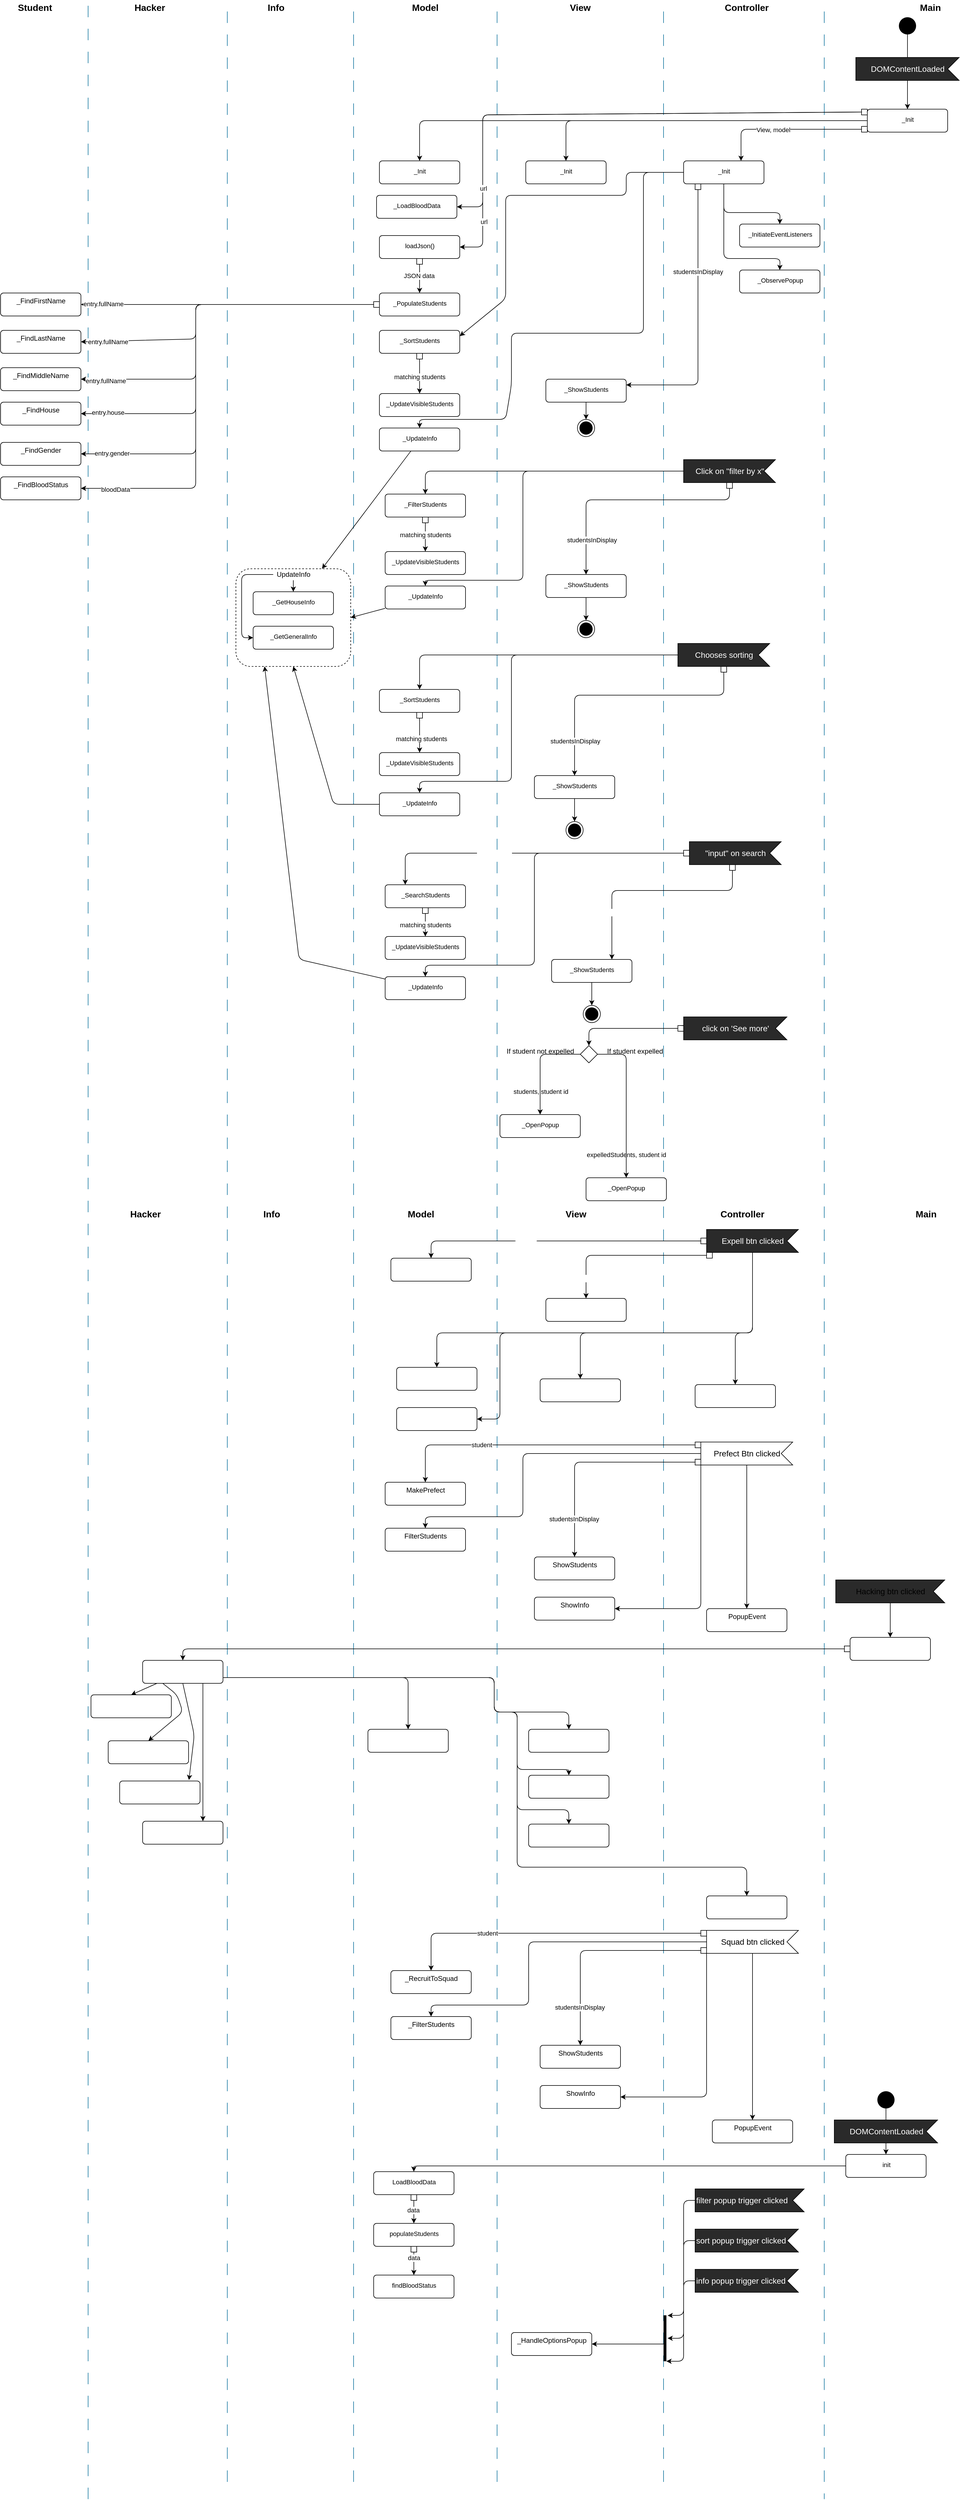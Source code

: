 <mxfile>
    <diagram id="mbLdh9Ltk4iBZrilmN6j" name="Page-1">
        <mxGraphModel dx="4643" dy="1863" grid="1" gridSize="10" guides="1" tooltips="1" connect="1" arrows="1" fold="1" page="1" pageScale="1" pageWidth="850" pageHeight="1100" math="0" shadow="0">
            <root>
                <mxCell id="0"/>
                <mxCell id="1" parent="0"/>
                <mxCell id="5" value="Model" style="text;align=center;fontSize=16;fontStyle=1;spacing=-1;" parent="1" vertex="1">
                    <mxGeometry x="-120" y="20" width="60" height="20" as="geometry"/>
                </mxCell>
                <mxCell id="6" value="View" style="text;align=center;fontSize=16;fontStyle=1;spacing=-1;" parent="1" vertex="1">
                    <mxGeometry x="150" y="20" width="60" height="20" as="geometry"/>
                </mxCell>
                <mxCell id="7" value="" style="line;strokeWidth=1;direction=south;html=1;dashed=1;dashPattern=20 20;fillColor=#b1ddf0;strokeColor=#10739e;" parent="1" vertex="1">
                    <mxGeometry x="320" y="40" width="10" height="4310" as="geometry"/>
                </mxCell>
                <mxCell id="8" value="Controller" style="text;align=center;fontSize=16;fontStyle=1;spacing=-1;" parent="1" vertex="1">
                    <mxGeometry x="440" y="20" width="60" height="20" as="geometry"/>
                </mxCell>
                <mxCell id="9" value="" style="line;strokeWidth=1;direction=south;html=1;dashed=1;dashPattern=20 20;fillColor=#b1ddf0;strokeColor=#10739e;" parent="1" vertex="1">
                    <mxGeometry x="600" y="40" width="10" height="4330" as="geometry"/>
                </mxCell>
                <mxCell id="10" value="Main" style="text;align=center;fontSize=16;fontStyle=1;spacing=-1;" parent="1" vertex="1">
                    <mxGeometry x="760" y="20" width="60" height="20" as="geometry"/>
                </mxCell>
                <mxCell id="103" value="Info" style="text;align=center;fontSize=16;fontStyle=1;spacing=-1;" parent="1" vertex="1">
                    <mxGeometry x="-380" y="20" width="60" height="20" as="geometry"/>
                </mxCell>
                <mxCell id="104" value="" style="line;strokeWidth=1;direction=south;html=1;dashed=1;dashPattern=20 20;fillColor=#b1ddf0;strokeColor=#10739e;" parent="1" vertex="1">
                    <mxGeometry x="-220" y="40" width="10" height="4320" as="geometry"/>
                </mxCell>
                <mxCell id="105" value="" style="line;strokeWidth=1;direction=south;html=1;dashed=1;dashPattern=20 20;fillColor=#b1ddf0;strokeColor=#10739e;" parent="1" vertex="1">
                    <mxGeometry x="-440" y="40" width="10" height="4320" as="geometry"/>
                </mxCell>
                <mxCell id="122" style="edgeStyle=none;html=1;fontColor=#FFFFFF;" parent="1" source="123" target="125" edge="1">
                    <mxGeometry relative="1" as="geometry"/>
                </mxCell>
                <mxCell id="123" value="&lt;font&gt;Hacking btn clicked&lt;/font&gt;" style="html=1;shape=mxgraph.infographic.ribbonSimple;notch1=20;notch2=0;align=center;verticalAlign=middle;fontSize=14;fontStyle=0;flipH=1;fillColor=#2A2A2A;fontColor=default;" parent="1" vertex="1">
                    <mxGeometry x="625" y="2770" width="190" height="40" as="geometry"/>
                </mxCell>
                <mxCell id="124" style="edgeStyle=none;html=1;entryX=0.5;entryY=0;entryDx=0;entryDy=0;fontColor=#FFFFFF;startArrow=none;" parent="1" source="127" target="141" edge="1">
                    <mxGeometry relative="1" as="geometry">
                        <Array as="points">
                            <mxPoint x="-512.5" y="2890"/>
                        </Array>
                    </mxGeometry>
                </mxCell>
                <mxCell id="125" value="hackTheSystem" style="html=1;align=center;verticalAlign=top;rounded=1;absoluteArcSize=1;arcSize=10;dashed=0;fontColor=#FFFFFF;" parent="1" vertex="1">
                    <mxGeometry x="650" y="2870" width="140" height="40" as="geometry"/>
                </mxCell>
                <mxCell id="126" value="addStudent" style="html=1;align=center;verticalAlign=top;rounded=1;absoluteArcSize=1;arcSize=10;dashed=0;fontColor=#FFFFFF;" parent="1" vertex="1">
                    <mxGeometry x="-190" y="3030" width="140" height="40" as="geometry"/>
                </mxCell>
                <mxCell id="127" value="" style="fillColor=#ffffff;strokeColor=#000000;fontColor=#FFFFFF;" parent="1" vertex="1">
                    <mxGeometry x="640" y="2885" width="10" height="10" as="geometry"/>
                </mxCell>
                <mxCell id="128" value="" style="line;strokeWidth=1;direction=south;html=1;dashed=1;dashPattern=20 20;fillColor=#b1ddf0;strokeColor=#10739e;" parent="1" vertex="1">
                    <mxGeometry x="-682.5" y="30" width="10" height="4340" as="geometry"/>
                </mxCell>
                <mxCell id="129" value="Hacker" style="text;align=center;fontSize=16;fontStyle=1;spacing=-1;" parent="1" vertex="1">
                    <mxGeometry x="-600" y="20" width="60" height="20" as="geometry"/>
                </mxCell>
                <mxCell id="130" value="InjectAddStudent" style="html=1;align=center;verticalAlign=top;rounded=1;absoluteArcSize=1;arcSize=10;dashed=0;fontColor=#FFFFFF;" parent="1" vertex="1">
                    <mxGeometry x="-672.5" y="2970" width="140" height="40" as="geometry"/>
                </mxCell>
                <mxCell id="131" value="ModifyExpell" style="html=1;align=center;verticalAlign=top;rounded=1;absoluteArcSize=1;arcSize=10;dashed=0;fontColor=#FFFFFF;" parent="1" vertex="1">
                    <mxGeometry x="-642.5" y="3050" width="140" height="40" as="geometry"/>
                </mxCell>
                <mxCell id="132" value="ModifySquadInsetion" style="html=1;align=center;verticalAlign=top;rounded=1;absoluteArcSize=1;arcSize=10;dashed=0;fontColor=#FFFFFF;" parent="1" vertex="1">
                    <mxGeometry x="-622.5" y="3120" width="140" height="40" as="geometry"/>
                </mxCell>
                <mxCell id="133" value="RandomizeBloodStatus" style="html=1;align=center;verticalAlign=top;rounded=1;absoluteArcSize=1;arcSize=10;dashed=0;fontColor=#FFFFFF;" parent="1" vertex="1">
                    <mxGeometry x="-582.5" y="3190" width="140" height="40" as="geometry"/>
                </mxCell>
                <mxCell id="134" style="edgeStyle=none;html=1;entryX=0.5;entryY=0;entryDx=0;entryDy=0;" parent="1" source="141" target="130" edge="1">
                    <mxGeometry relative="1" as="geometry">
                        <mxPoint x="-662.5" y="2980" as="targetPoint"/>
                        <Array as="points"/>
                    </mxGeometry>
                </mxCell>
                <mxCell id="135" style="edgeStyle=none;html=1;entryX=0.5;entryY=0;entryDx=0;entryDy=0;exitX=0.25;exitY=1;exitDx=0;exitDy=0;" parent="1" source="141" target="131" edge="1">
                    <mxGeometry relative="1" as="geometry">
                        <Array as="points">
                            <mxPoint x="-522.5" y="2970"/>
                            <mxPoint x="-512.5" y="3000"/>
                        </Array>
                        <mxPoint x="-662.5" y="3060" as="targetPoint"/>
                    </mxGeometry>
                </mxCell>
                <mxCell id="136" style="edgeStyle=none;html=1;entryX=0.862;entryY=-0.042;entryDx=0;entryDy=0;entryPerimeter=0;exitX=0.5;exitY=1;exitDx=0;exitDy=0;" parent="1" source="141" target="132" edge="1">
                    <mxGeometry relative="1" as="geometry">
                        <Array as="points">
                            <mxPoint x="-492.5" y="3040"/>
                        </Array>
                    </mxGeometry>
                </mxCell>
                <mxCell id="137" style="edgeStyle=none;html=1;entryX=0.5;entryY=0;entryDx=0;entryDy=0;exitX=1;exitY=0.75;exitDx=0;exitDy=0;" parent="1" source="141" target="126" edge="1">
                    <mxGeometry relative="1" as="geometry">
                        <Array as="points">
                            <mxPoint x="-120" y="2940"/>
                        </Array>
                    </mxGeometry>
                </mxCell>
                <mxCell id="138" style="edgeStyle=none;html=1;entryX=0.75;entryY=0;entryDx=0;entryDy=0;exitX=0.75;exitY=1;exitDx=0;exitDy=0;" parent="1" source="141" target="133" edge="1">
                    <mxGeometry relative="1" as="geometry">
                        <Array as="points">
                            <mxPoint x="-477.5" y="3170"/>
                        </Array>
                    </mxGeometry>
                </mxCell>
                <mxCell id="139" style="edgeStyle=none;html=1;entryX=0.5;entryY=0;entryDx=0;entryDy=0;exitX=1;exitY=0.75;exitDx=0;exitDy=0;" parent="1" source="141" target="142" edge="1">
                    <mxGeometry relative="1" as="geometry">
                        <Array as="points">
                            <mxPoint x="30" y="2940"/>
                            <mxPoint x="30" y="3000"/>
                            <mxPoint x="160" y="3000"/>
                        </Array>
                    </mxGeometry>
                </mxCell>
                <mxCell id="140" style="edgeStyle=none;html=1;exitX=1;exitY=0.75;exitDx=0;exitDy=0;entryX=0.5;entryY=0;entryDx=0;entryDy=0;" parent="1" source="141" target="143" edge="1">
                    <mxGeometry relative="1" as="geometry">
                        <mxPoint x="190" y="3100" as="targetPoint"/>
                        <Array as="points">
                            <mxPoint x="30" y="2940"/>
                            <mxPoint x="30" y="3000"/>
                            <mxPoint x="70" y="3000"/>
                            <mxPoint x="70" y="3100"/>
                            <mxPoint x="160" y="3100"/>
                        </Array>
                    </mxGeometry>
                </mxCell>
                <mxCell id="141" value="Init" style="html=1;align=center;verticalAlign=top;rounded=1;absoluteArcSize=1;arcSize=10;dashed=0;fontColor=#FFFFFF;" parent="1" vertex="1">
                    <mxGeometry x="-582.5" y="2910" width="140" height="40" as="geometry"/>
                </mxCell>
                <mxCell id="142" value="Filter students" style="html=1;align=center;verticalAlign=top;rounded=1;absoluteArcSize=1;arcSize=10;dashed=0;fontColor=#FFFFFF;" parent="1" vertex="1">
                    <mxGeometry x="90" y="3030" width="140" height="40" as="geometry"/>
                </mxCell>
                <mxCell id="143" value="ShowStudents" style="html=1;align=center;verticalAlign=top;rounded=1;absoluteArcSize=1;arcSize=10;dashed=0;fontColor=#FFFFFF;" parent="1" vertex="1">
                    <mxGeometry x="90" y="3110" width="140" height="40" as="geometry"/>
                </mxCell>
                <mxCell id="144" value="ShowInfo" style="html=1;align=center;verticalAlign=top;rounded=1;absoluteArcSize=1;arcSize=10;dashed=0;fontColor=#FFFFFF;" parent="1" vertex="1">
                    <mxGeometry x="90" y="3195" width="140" height="40" as="geometry"/>
                </mxCell>
                <mxCell id="145" style="edgeStyle=none;html=1;exitX=1;exitY=0.75;exitDx=0;exitDy=0;entryX=0.5;entryY=0;entryDx=0;entryDy=0;" parent="1" source="141" target="144" edge="1">
                    <mxGeometry relative="1" as="geometry">
                        <mxPoint x="-20" y="2950" as="sourcePoint"/>
                        <mxPoint x="210" y="3120" as="targetPoint"/>
                        <Array as="points">
                            <mxPoint x="30" y="2940"/>
                            <mxPoint x="30" y="3000"/>
                            <mxPoint x="70" y="3000"/>
                            <mxPoint x="70" y="3170"/>
                            <mxPoint x="160" y="3170"/>
                        </Array>
                    </mxGeometry>
                </mxCell>
                <mxCell id="147" value="PopupEvent" style="html=1;align=center;verticalAlign=top;rounded=1;absoluteArcSize=1;arcSize=10;dashed=0;fontColor=#FFFFFF;" parent="1" vertex="1">
                    <mxGeometry x="400" y="3320" width="140" height="40" as="geometry"/>
                </mxCell>
                <mxCell id="148" style="edgeStyle=none;html=1;exitX=1;exitY=0.75;exitDx=0;exitDy=0;entryX=0.5;entryY=0;entryDx=0;entryDy=0;" parent="1" source="141" target="147" edge="1">
                    <mxGeometry relative="1" as="geometry">
                        <mxPoint x="-20" y="2950" as="sourcePoint"/>
                        <mxPoint x="210" y="3205" as="targetPoint"/>
                        <Array as="points">
                            <mxPoint x="30" y="2940"/>
                            <mxPoint x="30" y="3000"/>
                            <mxPoint x="70" y="3000"/>
                            <mxPoint x="70" y="3270"/>
                            <mxPoint x="470" y="3270"/>
                        </Array>
                    </mxGeometry>
                </mxCell>
                <mxCell id="150" style="edgeStyle=none;html=1;entryX=0.5;entryY=0;entryDx=0;entryDy=0;fontSize=16;startArrow=none;" parent="1" source="187" target="161" edge="1">
                    <mxGeometry relative="1" as="geometry"/>
                </mxCell>
                <mxCell id="151" value="" style="ellipse;fillColor=#000000;strokeColor=none;" parent="1" vertex="1">
                    <mxGeometry x="735" y="50" width="30" height="30" as="geometry"/>
                </mxCell>
                <mxCell id="152" value="" style="line;strokeWidth=1;direction=south;html=1;dashed=1;dashPattern=20 20;fillColor=#b1ddf0;strokeColor=#10739e;" parent="1" vertex="1">
                    <mxGeometry x="30" y="40" width="10" height="4310" as="geometry"/>
                </mxCell>
                <mxCell id="159" style="edgeStyle=none;html=1;entryX=0.5;entryY=0;entryDx=0;entryDy=0;fontSize=16;" parent="1" source="161" target="162" edge="1">
                    <mxGeometry relative="1" as="geometry">
                        <Array as="points">
                            <mxPoint x="-100" y="230"/>
                        </Array>
                    </mxGeometry>
                </mxCell>
                <mxCell id="160" style="edgeStyle=none;html=1;entryX=0.5;entryY=0;entryDx=0;entryDy=0;exitX=0.5;exitY=1;exitDx=0;exitDy=0;" parent="1" source="168" target="265" edge="1">
                    <mxGeometry relative="1" as="geometry">
                        <Array as="points">
                            <mxPoint x="430" y="470"/>
                            <mxPoint x="528" y="470"/>
                        </Array>
                    </mxGeometry>
                </mxCell>
                <mxCell id="481" style="edgeStyle=none;html=1;entryX=1;entryY=0.5;entryDx=0;entryDy=0;fontColor=default;exitX=0;exitY=0.5;exitDx=0;exitDy=0;" parent="1" source="484" target="480" edge="1">
                    <mxGeometry relative="1" as="geometry">
                        <mxPoint x="680" y="220" as="sourcePoint"/>
                        <Array as="points">
                            <mxPoint x="10" y="220"/>
                            <mxPoint x="10" y="380"/>
                        </Array>
                    </mxGeometry>
                </mxCell>
                <mxCell id="161" value="&lt;font style=&quot;font-size: 11px&quot;&gt;_Init&lt;/font&gt;" style="html=1;align=center;verticalAlign=top;rounded=1;absoluteArcSize=1;arcSize=10;dashed=0;fontSize=16;" parent="1" vertex="1">
                    <mxGeometry x="680" y="210" width="140" height="40" as="geometry"/>
                </mxCell>
                <mxCell id="162" value="&lt;font style=&quot;font-size: 11px&quot;&gt;_Init&lt;/font&gt;" style="html=1;align=center;verticalAlign=top;rounded=1;absoluteArcSize=1;arcSize=10;dashed=0;fontSize=16;" parent="1" vertex="1">
                    <mxGeometry x="-170" y="300" width="140" height="40" as="geometry"/>
                </mxCell>
                <mxCell id="163" value="&lt;font style=&quot;font-size: 11px&quot;&gt;loadJson()&lt;/font&gt;" style="html=1;align=center;verticalAlign=top;rounded=1;absoluteArcSize=1;arcSize=10;dashed=0;fontSize=16;" parent="1" vertex="1">
                    <mxGeometry x="-170" y="430" width="140" height="40" as="geometry"/>
                </mxCell>
                <mxCell id="164" style="edgeStyle=none;html=1;entryX=1;entryY=0.5;entryDx=0;entryDy=0;fontSize=16;exitX=0;exitY=0.5;exitDx=0;exitDy=0;startArrow=none;" parent="1" source="484" target="163" edge="1">
                    <mxGeometry relative="1" as="geometry">
                        <mxPoint x="680" y="230.0" as="sourcePoint"/>
                        <mxPoint x="-100" y="300" as="targetPoint"/>
                        <Array as="points">
                            <mxPoint x="10" y="220"/>
                            <mxPoint x="10" y="450"/>
                        </Array>
                    </mxGeometry>
                </mxCell>
                <mxCell id="482" value="url" style="edgeLabel;html=1;align=center;verticalAlign=middle;resizable=0;points=[];fontColor=default;" parent="164" vertex="1" connectable="0">
                    <mxGeometry x="0.693" y="1" relative="1" as="geometry">
                        <mxPoint as="offset"/>
                    </mxGeometry>
                </mxCell>
                <mxCell id="483" value="url" style="edgeLabel;html=1;align=center;verticalAlign=middle;resizable=0;points=[];fontColor=default;" parent="164" vertex="1" connectable="0">
                    <mxGeometry x="0.818" y="2" relative="1" as="geometry">
                        <mxPoint as="offset"/>
                    </mxGeometry>
                </mxCell>
                <mxCell id="165" value="&lt;font style=&quot;font-size: 11px&quot;&gt;_Init&lt;/font&gt;" style="html=1;align=center;verticalAlign=top;rounded=1;absoluteArcSize=1;arcSize=10;dashed=0;fontSize=16;" parent="1" vertex="1">
                    <mxGeometry x="85" y="300" width="140" height="40" as="geometry"/>
                </mxCell>
                <mxCell id="166" style="edgeStyle=none;html=1;entryX=1;entryY=0.25;entryDx=0;entryDy=0;fontSize=11;fontColor=#050505;exitX=0;exitY=0.5;exitDx=0;exitDy=0;" parent="1" source="168" target="189" edge="1">
                    <mxGeometry relative="1" as="geometry">
                        <Array as="points">
                            <mxPoint x="260" y="320"/>
                            <mxPoint x="260" y="360"/>
                            <mxPoint x="50" y="360"/>
                            <mxPoint x="50" y="540"/>
                        </Array>
                    </mxGeometry>
                </mxCell>
                <mxCell id="167" style="edgeStyle=none;html=1;entryX=0.5;entryY=0;entryDx=0;entryDy=0;" parent="1" source="168" target="258" edge="1">
                    <mxGeometry relative="1" as="geometry">
                        <Array as="points">
                            <mxPoint x="290" y="320"/>
                            <mxPoint x="290" y="600"/>
                            <mxPoint x="60" y="600"/>
                            <mxPoint x="60" y="690"/>
                            <mxPoint x="50" y="750"/>
                            <mxPoint x="-100" y="750"/>
                        </Array>
                    </mxGeometry>
                </mxCell>
                <mxCell id="479" style="edgeStyle=none;html=1;entryX=0.5;entryY=0;entryDx=0;entryDy=0;fontColor=default;exitX=0.5;exitY=1;exitDx=0;exitDy=0;" parent="1" source="168" target="478" edge="1">
                    <mxGeometry relative="1" as="geometry">
                        <Array as="points">
                            <mxPoint x="430" y="390"/>
                            <mxPoint x="528" y="390"/>
                        </Array>
                    </mxGeometry>
                </mxCell>
                <mxCell id="168" value="&lt;font style=&quot;font-size: 11px&quot;&gt;_Init&lt;/font&gt;" style="html=1;align=center;verticalAlign=top;rounded=1;absoluteArcSize=1;arcSize=10;dashed=0;fontSize=16;" parent="1" vertex="1">
                    <mxGeometry x="360" y="300" width="140" height="40" as="geometry"/>
                </mxCell>
                <mxCell id="169" style="edgeStyle=none;html=1;entryX=0.5;entryY=0;entryDx=0;entryDy=0;fontSize=16;" parent="1" source="161" target="165" edge="1">
                    <mxGeometry relative="1" as="geometry">
                        <mxPoint x="680" y="230.0" as="sourcePoint"/>
                        <mxPoint x="-100" y="300" as="targetPoint"/>
                        <Array as="points">
                            <mxPoint x="155" y="230"/>
                        </Array>
                    </mxGeometry>
                </mxCell>
                <mxCell id="518" style="edgeStyle=none;html=1;fontColor=default;entryX=1;entryY=0.5;entryDx=0;entryDy=0;" parent="1" source="170" target="519" edge="1">
                    <mxGeometry relative="1" as="geometry">
                        <mxPoint x="-1010" y="550" as="targetPoint"/>
                    </mxGeometry>
                </mxCell>
                <mxCell id="530" value="entry.fullName" style="edgeLabel;html=1;align=center;verticalAlign=middle;resizable=0;points=[];fontColor=default;" parent="518" vertex="1" connectable="0">
                    <mxGeometry x="0.852" y="-1" relative="1" as="geometry">
                        <mxPoint as="offset"/>
                    </mxGeometry>
                </mxCell>
                <mxCell id="170" value="&lt;span style=&quot;font-size: 11px&quot;&gt;_PopulateStudents&lt;/span&gt;" style="html=1;align=center;verticalAlign=top;rounded=1;absoluteArcSize=1;arcSize=10;dashed=0;fontSize=16;" parent="1" vertex="1">
                    <mxGeometry x="-170" y="530" width="140" height="40" as="geometry"/>
                </mxCell>
                <mxCell id="171" value="" style="edgeStyle=none;html=1;fontSize=11;entryX=0.5;entryY=0;entryDx=0;entryDy=0;" parent="1" source="173" target="170" edge="1">
                    <mxGeometry relative="1" as="geometry">
                        <mxPoint x="-155" y="530" as="targetPoint"/>
                    </mxGeometry>
                </mxCell>
                <mxCell id="172" value="JSON data" style="edgeLabel;html=1;align=center;verticalAlign=middle;resizable=0;points=[];fontSize=11;" parent="171" vertex="1" connectable="0">
                    <mxGeometry x="-0.222" y="-1" relative="1" as="geometry">
                        <mxPoint as="offset"/>
                    </mxGeometry>
                </mxCell>
                <mxCell id="173" value="" style="fillColor=#ffffff;strokeColor=#000000;fontSize=11;" parent="1" vertex="1">
                    <mxGeometry x="-105" y="470" width="10" height="10" as="geometry"/>
                </mxCell>
                <mxCell id="174" style="edgeStyle=none;html=1;fontSize=16;exitX=0;exitY=0.5;exitDx=0;exitDy=0;" parent="1" source="176" edge="1">
                    <mxGeometry relative="1" as="geometry">
                        <mxPoint x="680" y="240" as="sourcePoint"/>
                        <mxPoint x="460" y="300" as="targetPoint"/>
                        <Array as="points">
                            <mxPoint x="460" y="245"/>
                        </Array>
                    </mxGeometry>
                </mxCell>
                <mxCell id="175" value="View, model" style="edgeLabel;html=1;align=center;verticalAlign=middle;resizable=0;points=[];fontSize=11;" parent="174" vertex="1" connectable="0">
                    <mxGeometry x="0.162" y="1" relative="1" as="geometry">
                        <mxPoint as="offset"/>
                    </mxGeometry>
                </mxCell>
                <mxCell id="176" value="" style="fillColor=#ffffff;strokeColor=#000000;fontSize=11;" parent="1" vertex="1">
                    <mxGeometry x="670" y="240" width="10" height="10" as="geometry"/>
                </mxCell>
                <mxCell id="177" style="edgeStyle=none;html=1;entryX=0.5;entryY=0;entryDx=0;entryDy=0;" parent="1" source="178" target="236" edge="1">
                    <mxGeometry relative="1" as="geometry"/>
                </mxCell>
                <mxCell id="178" value="&lt;font style=&quot;font-size: 11px&quot;&gt;_ShowStudents&lt;/font&gt;" style="html=1;align=center;verticalAlign=top;rounded=1;absoluteArcSize=1;arcSize=10;dashed=0;fontSize=16;" parent="1" vertex="1">
                    <mxGeometry x="120" y="680" width="140" height="40" as="geometry"/>
                </mxCell>
                <mxCell id="179" style="edgeStyle=none;html=1;entryX=1;entryY=0.25;entryDx=0;entryDy=0;fontSize=11;exitX=0.5;exitY=1;exitDx=0;exitDy=0;" parent="1" source="181" target="178" edge="1">
                    <mxGeometry relative="1" as="geometry">
                        <mxPoint x="495" y="375" as="sourcePoint"/>
                        <mxPoint x="360" y="435" as="targetPoint"/>
                        <Array as="points">
                            <mxPoint x="385" y="690"/>
                        </Array>
                    </mxGeometry>
                </mxCell>
                <mxCell id="180" value="studentsInDisplay" style="edgeLabel;html=1;align=left;verticalAlign=middle;resizable=0;points=[];fontSize=11;rotation=0;" parent="179" vertex="1" connectable="0">
                    <mxGeometry x="-0.516" relative="1" as="geometry">
                        <mxPoint x="-45" y="30" as="offset"/>
                    </mxGeometry>
                </mxCell>
                <mxCell id="181" value="" style="fillColor=#ffffff;strokeColor=#000000;fontSize=11;" parent="1" vertex="1">
                    <mxGeometry x="380" y="340" width="10" height="10" as="geometry"/>
                </mxCell>
                <mxCell id="182" style="edgeStyle=none;html=1;entryX=0.5;entryY=0;entryDx=0;entryDy=0;fontSize=11;fontColor=#FFFFFF;exitX=1;exitY=0.5;exitDx=0;exitDy=0;exitPerimeter=0;" parent="1" source="186" target="217" edge="1">
                    <mxGeometry relative="1" as="geometry">
                        <mxPoint x="430" y="825" as="targetPoint"/>
                        <Array as="points">
                            <mxPoint x="-90" y="840"/>
                        </Array>
                    </mxGeometry>
                </mxCell>
                <mxCell id="183" style="edgeStyle=none;html=1;entryX=0.5;entryY=0;entryDx=0;entryDy=0;exitX=0.5;exitY=1;exitDx=0;exitDy=0;" parent="1" source="221" target="219" edge="1">
                    <mxGeometry relative="1" as="geometry">
                        <Array as="points">
                            <mxPoint x="440" y="890"/>
                            <mxPoint x="190" y="890"/>
                        </Array>
                    </mxGeometry>
                </mxCell>
                <mxCell id="184" value="studentsInDisplay" style="edgeLabel;html=1;align=center;verticalAlign=middle;resizable=0;points=[];" parent="183" vertex="1" connectable="0">
                    <mxGeometry x="-0.189" relative="1" as="geometry">
                        <mxPoint x="-98" y="70" as="offset"/>
                    </mxGeometry>
                </mxCell>
                <mxCell id="185" style="edgeStyle=none;html=1;entryX=0.5;entryY=0;entryDx=0;entryDy=0;" parent="1" source="186" target="256" edge="1">
                    <mxGeometry relative="1" as="geometry">
                        <Array as="points">
                            <mxPoint x="80" y="840"/>
                            <mxPoint x="80" y="1030"/>
                            <mxPoint x="-90" y="1030"/>
                        </Array>
                    </mxGeometry>
                </mxCell>
                <mxCell id="186" value="Click on &quot;filter by x&quot;" style="html=1;shape=mxgraph.infographic.ribbonSimple;notch1=20;notch2=0;align=center;verticalAlign=middle;fontSize=14;fontStyle=0;flipH=1;fillColor=#2A2A2A;fontColor=#FFFFFF;" parent="1" vertex="1">
                    <mxGeometry x="360" y="820" width="160" height="40" as="geometry"/>
                </mxCell>
                <mxCell id="187" value="DOMContentLoaded" style="html=1;shape=mxgraph.infographic.ribbonSimple;notch1=20;notch2=0;align=center;verticalAlign=middle;fontSize=14;fontStyle=0;flipH=1;fillColor=#2A2A2A;fontColor=#FFFFFF;" parent="1" vertex="1">
                    <mxGeometry x="660" y="120" width="180" height="40" as="geometry"/>
                </mxCell>
                <mxCell id="188" value="" style="edgeStyle=none;html=1;entryX=0;entryY=0;entryDx=90;entryDy=0;fontSize=16;endArrow=none;entryPerimeter=0;" parent="1" source="151" target="187" edge="1">
                    <mxGeometry relative="1" as="geometry">
                        <mxPoint x="715" y="80" as="sourcePoint"/>
                        <mxPoint x="715" y="210" as="targetPoint"/>
                    </mxGeometry>
                </mxCell>
                <mxCell id="189" value="&lt;font style=&quot;font-size: 11px&quot;&gt;_SortStudents&lt;/font&gt;" style="html=1;align=center;verticalAlign=top;rounded=1;absoluteArcSize=1;arcSize=10;dashed=0;fontSize=16;" parent="1" vertex="1">
                    <mxGeometry x="-170" y="595" width="140" height="40" as="geometry"/>
                </mxCell>
                <mxCell id="190" style="edgeStyle=none;html=1;entryX=0.5;entryY=0;entryDx=0;entryDy=0;" parent="1" source="194" target="195" edge="1">
                    <mxGeometry relative="1" as="geometry">
                        <Array as="points">
                            <mxPoint x="-100" y="1160"/>
                        </Array>
                    </mxGeometry>
                </mxCell>
                <mxCell id="191" style="edgeStyle=none;html=1;entryX=0.5;entryY=0;entryDx=0;entryDy=0;exitX=0.5;exitY=1;exitDx=0;exitDy=0;" parent="1" source="216" target="197" edge="1">
                    <mxGeometry relative="1" as="geometry">
                        <Array as="points">
                            <mxPoint x="430" y="1230"/>
                            <mxPoint x="170" y="1230"/>
                        </Array>
                    </mxGeometry>
                </mxCell>
                <mxCell id="192" value="studentsInDisplay" style="edgeLabel;html=1;align=center;verticalAlign=middle;resizable=0;points=[];" parent="191" vertex="1" connectable="0">
                    <mxGeometry x="0.02" y="1" relative="1" as="geometry">
                        <mxPoint x="-75" y="79" as="offset"/>
                    </mxGeometry>
                </mxCell>
                <mxCell id="193" style="edgeStyle=none;html=1;entryX=0.5;entryY=0;entryDx=0;entryDy=0;" parent="1" source="194" target="249" edge="1">
                    <mxGeometry relative="1" as="geometry">
                        <Array as="points">
                            <mxPoint x="60" y="1160"/>
                            <mxPoint x="60" y="1380"/>
                            <mxPoint x="-100" y="1380"/>
                        </Array>
                    </mxGeometry>
                </mxCell>
                <mxCell id="194" value="Chooses sorting" style="html=1;shape=mxgraph.infographic.ribbonSimple;notch1=20;notch2=0;align=center;verticalAlign=middle;fontSize=14;fontStyle=0;flipH=1;fillColor=#2A2A2A;fontColor=#FFFFFF;" parent="1" vertex="1">
                    <mxGeometry x="350" y="1140" width="160" height="40" as="geometry"/>
                </mxCell>
                <mxCell id="195" value="&lt;font style=&quot;font-size: 11px&quot;&gt;_SortStudents&lt;/font&gt;" style="html=1;align=center;verticalAlign=top;rounded=1;absoluteArcSize=1;arcSize=10;dashed=0;fontSize=16;" parent="1" vertex="1">
                    <mxGeometry x="-170" y="1220" width="140" height="40" as="geometry"/>
                </mxCell>
                <mxCell id="196" style="edgeStyle=none;html=1;entryX=0.5;entryY=0;entryDx=0;entryDy=0;" parent="1" source="197" target="212" edge="1">
                    <mxGeometry relative="1" as="geometry"/>
                </mxCell>
                <mxCell id="197" value="&lt;span style=&quot;font-size: 11px&quot;&gt;_ShowStudents&lt;/span&gt;" style="html=1;align=center;verticalAlign=top;rounded=1;absoluteArcSize=1;arcSize=10;dashed=0;fontSize=16;" parent="1" vertex="1">
                    <mxGeometry x="100" y="1370" width="140" height="40" as="geometry"/>
                </mxCell>
                <mxCell id="198" style="edgeStyle=none;html=1;entryX=0.5;entryY=0;entryDx=0;entryDy=0;" parent="1" source="199" target="251" edge="1">
                    <mxGeometry relative="1" as="geometry">
                        <Array as="points">
                            <mxPoint x="100" y="1505"/>
                            <mxPoint x="100" y="1700"/>
                            <mxPoint x="-90" y="1700"/>
                        </Array>
                    </mxGeometry>
                </mxCell>
                <mxCell id="199" value="&quot;input&quot; on search" style="html=1;shape=mxgraph.infographic.ribbonSimple;notch1=20;notch2=0;align=center;verticalAlign=middle;fontSize=14;fontStyle=0;flipH=1;fillColor=#2A2A2A;fontColor=#FFFFFF;" parent="1" vertex="1">
                    <mxGeometry x="370" y="1485" width="160" height="40" as="geometry"/>
                </mxCell>
                <mxCell id="200" style="edgeStyle=none;html=1;entryX=0.5;entryY=0;entryDx=0;entryDy=0;startArrow=none;" parent="1" source="222" target="211" edge="1">
                    <mxGeometry relative="1" as="geometry"/>
                </mxCell>
                <mxCell id="201" value="matching students" style="edgeLabel;html=1;align=center;verticalAlign=middle;resizable=0;points=[];" parent="200" vertex="1" connectable="0">
                    <mxGeometry x="0.18" y="3" relative="1" as="geometry">
                        <mxPoint x="-3" y="-4" as="offset"/>
                    </mxGeometry>
                </mxCell>
                <mxCell id="202" value="&lt;font style=&quot;font-size: 11px&quot;&gt;_SearchStudents&lt;/font&gt;" style="html=1;align=center;verticalAlign=top;rounded=1;absoluteArcSize=1;arcSize=10;dashed=0;fontSize=16;" parent="1" vertex="1">
                    <mxGeometry x="-160" y="1560" width="140" height="40" as="geometry"/>
                </mxCell>
                <mxCell id="203" style="edgeStyle=none;html=1;entryX=0.5;entryY=0;entryDx=0;entryDy=0;" parent="1" source="204" target="237" edge="1">
                    <mxGeometry relative="1" as="geometry"/>
                </mxCell>
                <mxCell id="204" value="&lt;font style=&quot;font-size: 11px&quot;&gt;_ShowStudents&lt;/font&gt;" style="html=1;align=center;verticalAlign=top;rounded=1;absoluteArcSize=1;arcSize=10;dashed=0;fontSize=16;" parent="1" vertex="1">
                    <mxGeometry x="130" y="1690" width="140" height="40" as="geometry"/>
                </mxCell>
                <mxCell id="205" style="edgeStyle=none;html=1;entryX=0.75;entryY=0;entryDx=0;entryDy=0;fontSize=11;fontColor=#FFFFFF;" parent="1" source="207" target="204" edge="1">
                    <mxGeometry relative="1" as="geometry">
                        <Array as="points">
                            <mxPoint x="445" y="1570"/>
                            <mxPoint x="235" y="1570"/>
                        </Array>
                    </mxGeometry>
                </mxCell>
                <mxCell id="206" value="students in display&lt;br&gt;" style="edgeLabel;html=1;align=left;verticalAlign=middle;resizable=0;points=[];fontSize=11;fontColor=#FFFFFF;" parent="205" vertex="1" connectable="0">
                    <mxGeometry x="0.547" y="-2" relative="1" as="geometry">
                        <mxPoint x="-43" as="offset"/>
                    </mxGeometry>
                </mxCell>
                <mxCell id="207" value="" style="fillColor=#ffffff;strokeColor=#000000;fontSize=11;" parent="1" vertex="1">
                    <mxGeometry x="440" y="1525" width="10" height="10" as="geometry"/>
                </mxCell>
                <mxCell id="208" style="edgeStyle=none;html=1;entryX=0.25;entryY=0;entryDx=0;entryDy=0;fontSize=11;fontColor=#FFFFFF;" parent="1" source="210" target="202" edge="1">
                    <mxGeometry relative="1" as="geometry">
                        <Array as="points">
                            <mxPoint x="60" y="1505"/>
                            <mxPoint x="-125" y="1505"/>
                        </Array>
                    </mxGeometry>
                </mxCell>
                <mxCell id="209" value="Search input" style="edgeLabel;html=1;align=center;verticalAlign=middle;resizable=0;points=[];fontSize=11;fontColor=#FFFFFF;" parent="208" vertex="1" connectable="0">
                    <mxGeometry x="0.771" y="2" relative="1" as="geometry">
                        <mxPoint x="148" y="-2" as="offset"/>
                    </mxGeometry>
                </mxCell>
                <mxCell id="210" value="" style="fillColor=#ffffff;strokeColor=#000000;fontSize=11;" parent="1" vertex="1">
                    <mxGeometry x="360" y="1500" width="10" height="10" as="geometry"/>
                </mxCell>
                <mxCell id="211" value="&lt;font style=&quot;font-size: 11px&quot;&gt;_UpdateVisibleStudents&lt;/font&gt;" style="html=1;align=center;verticalAlign=top;rounded=1;absoluteArcSize=1;arcSize=10;dashed=0;fontSize=16;" parent="1" vertex="1">
                    <mxGeometry x="-160" y="1650" width="140" height="40" as="geometry"/>
                </mxCell>
                <mxCell id="212" value="" style="ellipse;html=1;shape=endState;fillColor=#000000;strokeColor=#000000;fontSize=11;fontColor=#FFFFFF;" parent="1" vertex="1">
                    <mxGeometry x="155" y="1450" width="30" height="30" as="geometry"/>
                </mxCell>
                <mxCell id="213" style="edgeStyle=none;html=1;entryX=0.5;entryY=0;entryDx=0;entryDy=0;fontSize=11;fontColor=#FFFFFF;startArrow=none;" parent="1" source="238" target="244" edge="1">
                    <mxGeometry relative="1" as="geometry">
                        <Array as="points">
                            <mxPoint x="195" y="1810"/>
                        </Array>
                    </mxGeometry>
                </mxCell>
                <mxCell id="214" value="&lt;font style=&quot;font-size: 11px&quot;&gt;_OpenPopup&lt;/font&gt;" style="html=1;align=center;verticalAlign=top;rounded=1;absoluteArcSize=1;arcSize=10;dashed=0;fontSize=16;" parent="1" vertex="1">
                    <mxGeometry x="40" y="1960" width="140" height="40" as="geometry"/>
                </mxCell>
                <mxCell id="215" value="click on 'See more'" style="html=1;shape=mxgraph.infographic.ribbonSimple;notch1=20;notch2=0;align=center;verticalAlign=middle;fontSize=14;fontStyle=0;flipH=1;fillColor=#2A2A2A;fontColor=#FFFFFF;" parent="1" vertex="1">
                    <mxGeometry x="360" y="1790" width="180" height="40" as="geometry"/>
                </mxCell>
                <mxCell id="216" value="" style="fillColor=#ffffff;strokeColor=#000000;fontSize=11;" parent="1" vertex="1">
                    <mxGeometry x="425" y="1180" width="10" height="10" as="geometry"/>
                </mxCell>
                <mxCell id="217" value="&lt;font style=&quot;font-size: 11px&quot;&gt;_FilterStudents&lt;/font&gt;" style="html=1;align=center;verticalAlign=top;rounded=1;absoluteArcSize=1;arcSize=10;dashed=0;fontSize=16;" parent="1" vertex="1">
                    <mxGeometry x="-160" y="880" width="140" height="40" as="geometry"/>
                </mxCell>
                <mxCell id="218" style="edgeStyle=none;html=1;entryX=0.5;entryY=0;entryDx=0;entryDy=0;" parent="1" source="219" target="220" edge="1">
                    <mxGeometry relative="1" as="geometry"/>
                </mxCell>
                <mxCell id="219" value="&lt;span style=&quot;font-size: 11px&quot;&gt;_ShowStudents&lt;/span&gt;" style="html=1;align=center;verticalAlign=top;rounded=1;absoluteArcSize=1;arcSize=10;dashed=0;fontSize=16;" parent="1" vertex="1">
                    <mxGeometry x="120" y="1020" width="140" height="40" as="geometry"/>
                </mxCell>
                <mxCell id="220" value="" style="ellipse;html=1;shape=endState;fillColor=#000000;strokeColor=#000000;fontSize=11;fontColor=#FFFFFF;" parent="1" vertex="1">
                    <mxGeometry x="175" y="1100" width="30" height="30" as="geometry"/>
                </mxCell>
                <mxCell id="221" value="" style="fillColor=#ffffff;strokeColor=#000000;fontSize=11;" parent="1" vertex="1">
                    <mxGeometry x="435" y="860" width="10" height="10" as="geometry"/>
                </mxCell>
                <mxCell id="222" value="" style="fillColor=#ffffff;strokeColor=#000000;fontSize=11;" parent="1" vertex="1">
                    <mxGeometry x="-95" y="1600" width="10" height="10" as="geometry"/>
                </mxCell>
                <mxCell id="223" value="" style="edgeStyle=none;html=1;entryX=0.5;entryY=0;entryDx=0;entryDy=0;endArrow=none;" parent="1" source="202" target="222" edge="1">
                    <mxGeometry relative="1" as="geometry">
                        <mxPoint x="-90" y="1650" as="sourcePoint"/>
                        <mxPoint x="-90" y="1770" as="targetPoint"/>
                    </mxGeometry>
                </mxCell>
                <mxCell id="224" value="" style="fillColor=#ffffff;strokeColor=#000000;fontSize=11;" parent="1" vertex="1">
                    <mxGeometry x="-105" y="1260" width="10" height="10" as="geometry"/>
                </mxCell>
                <mxCell id="225" style="edgeStyle=none;html=1;entryX=0.5;entryY=0;entryDx=0;entryDy=0;startArrow=none;" parent="1" source="224" target="227" edge="1">
                    <mxGeometry relative="1" as="geometry"/>
                </mxCell>
                <mxCell id="226" value="matching students" style="edgeLabel;html=1;align=center;verticalAlign=middle;resizable=0;points=[];" parent="225" vertex="1" connectable="0">
                    <mxGeometry x="0.18" y="3" relative="1" as="geometry">
                        <mxPoint as="offset"/>
                    </mxGeometry>
                </mxCell>
                <mxCell id="227" value="&lt;font style=&quot;font-size: 11px&quot;&gt;_UpdateVisibleStudents&lt;/font&gt;" style="html=1;align=center;verticalAlign=top;rounded=1;absoluteArcSize=1;arcSize=10;dashed=0;fontSize=16;" parent="1" vertex="1">
                    <mxGeometry x="-170" y="1330" width="140" height="40" as="geometry"/>
                </mxCell>
                <mxCell id="228" value="" style="fillColor=#ffffff;strokeColor=#000000;fontSize=11;" parent="1" vertex="1">
                    <mxGeometry x="-95" y="920" width="10" height="10" as="geometry"/>
                </mxCell>
                <mxCell id="229" style="edgeStyle=none;html=1;entryX=0.5;entryY=0;entryDx=0;entryDy=0;startArrow=none;" parent="1" source="228" target="231" edge="1">
                    <mxGeometry relative="1" as="geometry"/>
                </mxCell>
                <mxCell id="230" value="matching students" style="edgeLabel;html=1;align=center;verticalAlign=middle;resizable=0;points=[];" parent="229" vertex="1" connectable="0">
                    <mxGeometry x="0.18" y="3" relative="1" as="geometry">
                        <mxPoint x="-3" y="-9" as="offset"/>
                    </mxGeometry>
                </mxCell>
                <mxCell id="231" value="&lt;font style=&quot;font-size: 11px&quot;&gt;_UpdateVisibleStudents&lt;/font&gt;" style="html=1;align=center;verticalAlign=top;rounded=1;absoluteArcSize=1;arcSize=10;dashed=0;fontSize=16;" parent="1" vertex="1">
                    <mxGeometry x="-160" y="980" width="140" height="40" as="geometry"/>
                </mxCell>
                <mxCell id="232" value="&lt;font style=&quot;font-size: 11px&quot;&gt;_UpdateVisibleStudents&lt;/font&gt;" style="html=1;align=center;verticalAlign=top;rounded=1;absoluteArcSize=1;arcSize=10;dashed=0;fontSize=16;" parent="1" vertex="1">
                    <mxGeometry x="-170" y="705" width="140" height="40" as="geometry"/>
                </mxCell>
                <mxCell id="233" style="edgeStyle=none;html=1;entryX=0.5;entryY=0;entryDx=0;entryDy=0;startArrow=none;" parent="1" source="235" target="232" edge="1">
                    <mxGeometry relative="1" as="geometry"/>
                </mxCell>
                <mxCell id="234" value="matching students" style="edgeLabel;html=1;align=center;verticalAlign=middle;resizable=0;points=[];" parent="233" vertex="1" connectable="0">
                    <mxGeometry x="0.18" y="3" relative="1" as="geometry">
                        <mxPoint x="-3" y="-5" as="offset"/>
                    </mxGeometry>
                </mxCell>
                <mxCell id="235" value="" style="fillColor=#ffffff;strokeColor=#000000;fontSize=11;" parent="1" vertex="1">
                    <mxGeometry x="-105" y="635" width="10" height="10" as="geometry"/>
                </mxCell>
                <mxCell id="236" value="" style="ellipse;html=1;shape=endState;fillColor=#000000;strokeColor=#000000;fontSize=11;fontColor=#FFFFFF;" parent="1" vertex="1">
                    <mxGeometry x="175" y="750" width="30" height="30" as="geometry"/>
                </mxCell>
                <mxCell id="237" value="" style="ellipse;html=1;shape=endState;fillColor=#000000;strokeColor=#000000;fontSize=11;fontColor=#FFFFFF;" parent="1" vertex="1">
                    <mxGeometry x="185" y="1770" width="30" height="30" as="geometry"/>
                </mxCell>
                <mxCell id="238" value="" style="fillColor=#ffffff;strokeColor=#000000;fontSize=11;" parent="1" vertex="1">
                    <mxGeometry x="350" y="1805" width="10" height="10" as="geometry"/>
                </mxCell>
                <mxCell id="239" value="" style="edgeStyle=none;html=1;entryX=0.5;entryY=0;entryDx=0;entryDy=0;fontSize=11;fontColor=#FFFFFF;endArrow=none;" parent="1" source="215" target="238" edge="1">
                    <mxGeometry relative="1" as="geometry">
                        <mxPoint x="360" y="1810" as="sourcePoint"/>
                        <mxPoint x="220" y="1850" as="targetPoint"/>
                        <Array as="points"/>
                    </mxGeometry>
                </mxCell>
                <mxCell id="240" value="students, student id" style="edgeLabel;html=1;align=center;verticalAlign=middle;resizable=0;points=[];" parent="239" vertex="1" connectable="0">
                    <mxGeometry x="-0.326" y="-1" relative="1" as="geometry">
                        <mxPoint x="-248" y="116" as="offset"/>
                    </mxGeometry>
                </mxCell>
                <mxCell id="241" value="expelledStudents, student id" style="edgeLabel;html=1;align=center;verticalAlign=middle;resizable=0;points=[];" parent="239" vertex="1" connectable="0">
                    <mxGeometry x="-0.326" y="-1" relative="1" as="geometry">
                        <mxPoint x="-99" y="226" as="offset"/>
                    </mxGeometry>
                </mxCell>
                <mxCell id="242" style="edgeStyle=none;html=1;entryX=0.5;entryY=0;entryDx=0;entryDy=0;exitX=0;exitY=0.5;exitDx=0;exitDy=0;" parent="1" source="244" target="214" edge="1">
                    <mxGeometry relative="1" as="geometry">
                        <Array as="points">
                            <mxPoint x="110" y="1855"/>
                        </Array>
                    </mxGeometry>
                </mxCell>
                <mxCell id="243" style="edgeStyle=none;html=1;entryX=0.5;entryY=0;entryDx=0;entryDy=0;exitX=1;exitY=0.5;exitDx=0;exitDy=0;" parent="1" source="244" target="245" edge="1">
                    <mxGeometry relative="1" as="geometry">
                        <Array as="points">
                            <mxPoint x="260" y="1855"/>
                        </Array>
                    </mxGeometry>
                </mxCell>
                <mxCell id="244" value="" style="rhombus;" parent="1" vertex="1">
                    <mxGeometry x="180" y="1840" width="30" height="30" as="geometry"/>
                </mxCell>
                <mxCell id="245" value="&lt;font style=&quot;font-size: 11px&quot;&gt;_OpenPopup&lt;/font&gt;" style="html=1;align=center;verticalAlign=top;rounded=1;absoluteArcSize=1;arcSize=10;dashed=0;fontSize=16;" parent="1" vertex="1">
                    <mxGeometry x="190" y="2070" width="140" height="40" as="geometry"/>
                </mxCell>
                <mxCell id="246" value="If student not expelled" style="text;html=1;align=center;verticalAlign=middle;resizable=0;points=[];autosize=1;strokeColor=none;fillColor=none;" parent="1" vertex="1">
                    <mxGeometry x="45" y="1840" width="130" height="20" as="geometry"/>
                </mxCell>
                <mxCell id="247" value="If student expelled" style="text;html=1;align=center;verticalAlign=middle;resizable=0;points=[];autosize=1;strokeColor=none;fillColor=none;" parent="1" vertex="1">
                    <mxGeometry x="220" y="1840" width="110" height="20" as="geometry"/>
                </mxCell>
                <mxCell id="248" style="edgeStyle=none;html=1;entryX=0.5;entryY=1;entryDx=0;entryDy=0;" parent="1" source="249" target="261" edge="1">
                    <mxGeometry relative="1" as="geometry">
                        <Array as="points">
                            <mxPoint x="-250" y="1420"/>
                        </Array>
                    </mxGeometry>
                </mxCell>
                <mxCell id="249" value="&lt;font style=&quot;font-size: 11px&quot;&gt;_UpdateInfo&lt;/font&gt;" style="html=1;align=center;verticalAlign=top;rounded=1;absoluteArcSize=1;arcSize=10;dashed=0;fontSize=16;" parent="1" vertex="1">
                    <mxGeometry x="-170" y="1400" width="140" height="40" as="geometry"/>
                </mxCell>
                <mxCell id="250" style="edgeStyle=none;html=1;entryX=0.25;entryY=1;entryDx=0;entryDy=0;" parent="1" source="251" target="261" edge="1">
                    <mxGeometry relative="1" as="geometry">
                        <Array as="points">
                            <mxPoint x="-310" y="1690"/>
                        </Array>
                    </mxGeometry>
                </mxCell>
                <mxCell id="251" value="&lt;font style=&quot;font-size: 11px&quot;&gt;_UpdateInfo&lt;/font&gt;" style="html=1;align=center;verticalAlign=top;rounded=1;absoluteArcSize=1;arcSize=10;dashed=0;fontSize=16;" parent="1" vertex="1">
                    <mxGeometry x="-160" y="1720" width="140" height="40" as="geometry"/>
                </mxCell>
                <mxCell id="255" style="edgeStyle=none;html=1;entryX=1;entryY=0.5;entryDx=0;entryDy=0;" parent="1" source="256" target="261" edge="1">
                    <mxGeometry relative="1" as="geometry"/>
                </mxCell>
                <mxCell id="256" value="&lt;font style=&quot;font-size: 11px&quot;&gt;_UpdateInfo&lt;/font&gt;" style="html=1;align=center;verticalAlign=top;rounded=1;absoluteArcSize=1;arcSize=10;dashed=0;fontSize=16;" parent="1" vertex="1">
                    <mxGeometry x="-160" y="1040" width="140" height="40" as="geometry"/>
                </mxCell>
                <mxCell id="257" style="edgeStyle=none;html=1;entryX=0.75;entryY=0;entryDx=0;entryDy=0;" parent="1" source="258" target="261" edge="1">
                    <mxGeometry relative="1" as="geometry"/>
                </mxCell>
                <mxCell id="258" value="&lt;font style=&quot;font-size: 11px&quot;&gt;_UpdateInfo&lt;/font&gt;" style="html=1;align=center;verticalAlign=top;rounded=1;absoluteArcSize=1;arcSize=10;dashed=0;fontSize=16;" parent="1" vertex="1">
                    <mxGeometry x="-170" y="765" width="140" height="40" as="geometry"/>
                </mxCell>
                <mxCell id="259" value="&lt;span style=&quot;font-size: 11px&quot;&gt;_GetHouseInfo&lt;/span&gt;" style="html=1;align=center;verticalAlign=top;rounded=1;absoluteArcSize=1;arcSize=10;dashed=0;fontSize=16;" parent="1" vertex="1">
                    <mxGeometry x="-390" y="1050" width="140" height="40" as="geometry"/>
                </mxCell>
                <mxCell id="260" value="&lt;span style=&quot;font-size: 11px&quot;&gt;_GetGeneralInfo&lt;/span&gt;" style="html=1;align=center;verticalAlign=top;rounded=1;absoluteArcSize=1;arcSize=10;dashed=0;fontSize=16;" parent="1" vertex="1">
                    <mxGeometry x="-390" y="1110" width="140" height="40" as="geometry"/>
                </mxCell>
                <mxCell id="261" value="" style="whiteSpace=wrap;html=1;fillColor=none;rounded=1;dashed=1;allowArrows=0;pointerEvents=0;" parent="1" vertex="1">
                    <mxGeometry x="-420" y="1010" width="200" height="170" as="geometry"/>
                </mxCell>
                <mxCell id="262" style="edgeStyle=none;html=1;" parent="1" source="264" target="259" edge="1">
                    <mxGeometry relative="1" as="geometry"/>
                </mxCell>
                <mxCell id="263" style="edgeStyle=none;html=1;entryX=0;entryY=0.5;entryDx=0;entryDy=0;" parent="1" source="264" target="260" edge="1">
                    <mxGeometry relative="1" as="geometry">
                        <Array as="points">
                            <mxPoint x="-410" y="1020"/>
                            <mxPoint x="-410" y="1130"/>
                        </Array>
                    </mxGeometry>
                </mxCell>
                <mxCell id="264" value="UpdateInfo" style="text;html=1;align=center;verticalAlign=middle;resizable=0;points=[];autosize=1;strokeColor=none;fillColor=none;" parent="1" vertex="1">
                    <mxGeometry x="-355" y="1010" width="70" height="20" as="geometry"/>
                </mxCell>
                <mxCell id="265" value="&lt;font style=&quot;font-size: 11px&quot;&gt;_ObservePopup&lt;/font&gt;" style="html=1;align=center;verticalAlign=top;rounded=1;absoluteArcSize=1;arcSize=10;dashed=0;fontSize=16;" parent="1" vertex="1">
                    <mxGeometry x="457.5" y="490" width="140" height="40" as="geometry"/>
                </mxCell>
                <mxCell id="292" style="edgeStyle=none;html=1;entryX=0.5;entryY=0;entryDx=0;entryDy=0;fontColor=#FFFFFF;exitX=0;exitY=0.5;exitDx=0;exitDy=0;" parent="1" source="311" target="301" edge="1">
                    <mxGeometry relative="1" as="geometry">
                        <Array as="points">
                            <mxPoint x="-80" y="2180"/>
                        </Array>
                    </mxGeometry>
                </mxCell>
                <mxCell id="293" value="Student" style="edgeLabel;html=1;align=center;verticalAlign=middle;resizable=0;points=[];fontColor=#FFFFFF;" parent="292" vertex="1" connectable="0">
                    <mxGeometry x="0.219" y="1" relative="1" as="geometry">
                        <mxPoint as="offset"/>
                    </mxGeometry>
                </mxCell>
                <mxCell id="294" style="edgeStyle=none;html=1;entryX=0.5;entryY=0;entryDx=0;entryDy=0;fontColor=#FFFFFF;startArrow=none;" parent="1" source="303" target="302" edge="1">
                    <mxGeometry relative="1" as="geometry">
                        <Array as="points">
                            <mxPoint x="190" y="2205"/>
                        </Array>
                    </mxGeometry>
                </mxCell>
                <mxCell id="295" value="Students in Display" style="edgeLabel;html=1;align=center;verticalAlign=middle;resizable=0;points=[];fontColor=#FFFFFF;" parent="294" vertex="1" connectable="0">
                    <mxGeometry x="0.183" y="-1" relative="1" as="geometry">
                        <mxPoint x="-44" y="41" as="offset"/>
                    </mxGeometry>
                </mxCell>
                <mxCell id="296" style="edgeStyle=none;html=1;entryX=0.5;entryY=0;entryDx=0;entryDy=0;fontColor=#FFFFFF;" parent="1" source="299" target="304" edge="1">
                    <mxGeometry relative="1" as="geometry">
                        <Array as="points">
                            <mxPoint x="480" y="2340"/>
                            <mxPoint x="-70" y="2340"/>
                        </Array>
                    </mxGeometry>
                </mxCell>
                <mxCell id="297" style="edgeStyle=none;html=1;entryX=0.5;entryY=0;entryDx=0;entryDy=0;fontColor=#FFFFFF;" parent="1" source="299" target="306" edge="1">
                    <mxGeometry relative="1" as="geometry">
                        <Array as="points">
                            <mxPoint x="480" y="2340"/>
                            <mxPoint x="180" y="2340"/>
                        </Array>
                    </mxGeometry>
                </mxCell>
                <mxCell id="298" style="edgeStyle=none;html=1;entryX=0.5;entryY=0;entryDx=0;entryDy=0;fontColor=#FFFFFF;" parent="1" source="299" target="307" edge="1">
                    <mxGeometry relative="1" as="geometry">
                        <Array as="points">
                            <mxPoint x="480" y="2340"/>
                            <mxPoint x="450" y="2340"/>
                        </Array>
                    </mxGeometry>
                </mxCell>
                <mxCell id="299" value="Expell btn clicked" style="html=1;shape=mxgraph.infographic.ribbonSimple;notch1=20;notch2=0;align=center;verticalAlign=middle;fontSize=14;fontStyle=0;flipH=1;fillColor=#2A2A2A;fontColor=#FFFFFF;" parent="1" vertex="1">
                    <mxGeometry x="400" y="2160" width="160" height="40" as="geometry"/>
                </mxCell>
                <mxCell id="301" value="ExpellStudents" style="html=1;align=center;verticalAlign=top;rounded=1;absoluteArcSize=1;arcSize=10;dashed=0;fontColor=#FFFFFF;" parent="1" vertex="1">
                    <mxGeometry x="-150" y="2210" width="140" height="40" as="geometry"/>
                </mxCell>
                <mxCell id="302" value="ShowStudents" style="html=1;align=center;verticalAlign=top;rounded=1;absoluteArcSize=1;arcSize=10;dashed=0;fontColor=#FFFFFF;" parent="1" vertex="1">
                    <mxGeometry x="120" y="2280" width="140" height="40" as="geometry"/>
                </mxCell>
                <mxCell id="303" value="" style="fillColor=#ffffff;strokeColor=#000000;fontColor=#FFFFFF;" parent="1" vertex="1">
                    <mxGeometry x="400" y="2200" width="10" height="10" as="geometry"/>
                </mxCell>
                <mxCell id="304" value="ResetInfo" style="html=1;align=center;verticalAlign=top;rounded=1;absoluteArcSize=1;arcSize=10;dashed=0;fontColor=#FFFFFF;" parent="1" vertex="1">
                    <mxGeometry x="-140" y="2400" width="140" height="40" as="geometry"/>
                </mxCell>
                <mxCell id="305" value="UpdateInfo" style="html=1;align=center;verticalAlign=top;rounded=1;absoluteArcSize=1;arcSize=10;dashed=0;fontColor=#FFFFFF;" parent="1" vertex="1">
                    <mxGeometry x="-140" y="2470" width="140" height="40" as="geometry"/>
                </mxCell>
                <mxCell id="306" value="ShowInfo" style="html=1;align=center;verticalAlign=top;rounded=1;absoluteArcSize=1;arcSize=10;dashed=0;fontColor=#FFFFFF;" parent="1" vertex="1">
                    <mxGeometry x="110" y="2420" width="140" height="40" as="geometry"/>
                </mxCell>
                <mxCell id="307" value="PopupEvent" style="html=1;align=center;verticalAlign=top;rounded=1;absoluteArcSize=1;arcSize=10;dashed=0;fontColor=#FFFFFF;" parent="1" vertex="1">
                    <mxGeometry x="380" y="2430" width="140" height="40" as="geometry"/>
                </mxCell>
                <mxCell id="308" style="edgeStyle=none;html=1;entryX=1;entryY=0.5;entryDx=0;entryDy=0;fontColor=#FFFFFF;exitX=0;exitY=0;exitDx=80;exitDy=40;exitPerimeter=0;" parent="1" source="299" target="305" edge="1">
                    <mxGeometry relative="1" as="geometry">
                        <mxPoint x="490" y="2210" as="sourcePoint"/>
                        <mxPoint x="-60" y="2410" as="targetPoint"/>
                        <Array as="points">
                            <mxPoint x="480" y="2340"/>
                            <mxPoint x="40" y="2340"/>
                            <mxPoint x="40" y="2490"/>
                        </Array>
                    </mxGeometry>
                </mxCell>
                <mxCell id="311" value="" style="fillColor=#ffffff;strokeColor=#000000;fontColor=#FFFFFF;" parent="1" vertex="1">
                    <mxGeometry x="390" y="2175" width="10" height="10" as="geometry"/>
                </mxCell>
                <mxCell id="315" value="Model" style="text;align=center;fontSize=16;fontStyle=1;spacing=-1;" parent="1" vertex="1">
                    <mxGeometry x="-127.5" y="2120" width="60" height="20" as="geometry"/>
                </mxCell>
                <mxCell id="316" value="View" style="text;align=center;fontSize=16;fontStyle=1;spacing=-1;" parent="1" vertex="1">
                    <mxGeometry x="142.5" y="2120" width="60" height="20" as="geometry"/>
                </mxCell>
                <mxCell id="317" value="Controller" style="text;align=center;fontSize=16;fontStyle=1;spacing=-1;" parent="1" vertex="1">
                    <mxGeometry x="432.5" y="2120" width="60" height="20" as="geometry"/>
                </mxCell>
                <mxCell id="318" value="Main" style="text;align=center;fontSize=16;fontStyle=1;spacing=-1;" parent="1" vertex="1">
                    <mxGeometry x="752.5" y="2120" width="60" height="20" as="geometry"/>
                </mxCell>
                <mxCell id="319" value="Info" style="text;align=center;fontSize=16;fontStyle=1;spacing=-1;" parent="1" vertex="1">
                    <mxGeometry x="-387.5" y="2120" width="60" height="20" as="geometry"/>
                </mxCell>
                <mxCell id="320" value="Hacker" style="text;align=center;fontSize=16;fontStyle=1;spacing=-1;" parent="1" vertex="1">
                    <mxGeometry x="-607.5" y="2120" width="60" height="20" as="geometry"/>
                </mxCell>
                <mxCell id="321" style="edgeStyle=none;html=1;entryX=0.5;entryY=0;entryDx=0;entryDy=0;exitX=0;exitY=0.5;exitDx=0;exitDy=0;" parent="1" source="333" target="327" edge="1">
                    <mxGeometry relative="1" as="geometry">
                        <mxPoint x="350" y="2540" as="sourcePoint"/>
                        <Array as="points">
                            <mxPoint x="-90" y="2535"/>
                        </Array>
                    </mxGeometry>
                </mxCell>
                <mxCell id="322" value="student" style="edgeLabel;html=1;align=center;verticalAlign=middle;resizable=0;points=[];" parent="321" vertex="1" connectable="0">
                    <mxGeometry x="0.392" relative="1" as="geometry">
                        <mxPoint as="offset"/>
                    </mxGeometry>
                </mxCell>
                <mxCell id="323" style="edgeStyle=none;html=1;entryX=1;entryY=0.5;entryDx=0;entryDy=0;exitX=0;exitY=0;exitDx=160;exitDy=40;exitPerimeter=0;" parent="1" source="325" target="330" edge="1">
                    <mxGeometry relative="1" as="geometry">
                        <Array as="points">
                            <mxPoint x="390" y="2820"/>
                        </Array>
                    </mxGeometry>
                </mxCell>
                <mxCell id="324" style="edgeStyle=none;html=1;entryX=0.5;entryY=0;entryDx=0;entryDy=0;" parent="1" source="325" target="331" edge="1">
                    <mxGeometry relative="1" as="geometry"/>
                </mxCell>
                <mxCell id="325" value="Prefect Btn clicked" style="html=1;shape=mxgraph.infographic.ribbonSimple;notch1=20;notch2=0;align=center;verticalAlign=middle;fontSize=14;fontStyle=0;flipH=1;" parent="1" vertex="1">
                    <mxGeometry x="390" y="2530" width="160" height="40" as="geometry"/>
                </mxCell>
                <mxCell id="327" value="MakePrefect" style="html=1;align=center;verticalAlign=top;rounded=1;absoluteArcSize=1;arcSize=10;dashed=0;" parent="1" vertex="1">
                    <mxGeometry x="-160" y="2600" width="140" height="40" as="geometry"/>
                </mxCell>
                <mxCell id="328" value="FilterStudents" style="html=1;align=center;verticalAlign=top;rounded=1;absoluteArcSize=1;arcSize=10;dashed=0;" parent="1" vertex="1">
                    <mxGeometry x="-160" y="2680" width="140" height="40" as="geometry"/>
                </mxCell>
                <mxCell id="329" value="ShowStudents" style="html=1;align=center;verticalAlign=top;rounded=1;absoluteArcSize=1;arcSize=10;dashed=0;" parent="1" vertex="1">
                    <mxGeometry x="100" y="2730" width="140" height="40" as="geometry"/>
                </mxCell>
                <mxCell id="330" value="ShowInfo" style="html=1;align=center;verticalAlign=top;rounded=1;absoluteArcSize=1;arcSize=10;dashed=0;" parent="1" vertex="1">
                    <mxGeometry x="100" y="2800" width="140" height="40" as="geometry"/>
                </mxCell>
                <mxCell id="331" value="PopupEvent" style="html=1;align=center;verticalAlign=top;rounded=1;absoluteArcSize=1;arcSize=10;dashed=0;" parent="1" vertex="1">
                    <mxGeometry x="400" y="2820" width="140" height="40" as="geometry"/>
                </mxCell>
                <mxCell id="332" style="edgeStyle=none;html=1;entryX=0.5;entryY=0;entryDx=0;entryDy=0;exitX=1;exitY=0.5;exitDx=0;exitDy=0;exitPerimeter=0;startArrow=none;" parent="1" source="325" target="328" edge="1">
                    <mxGeometry relative="1" as="geometry">
                        <mxPoint x="400" y="2560" as="sourcePoint"/>
                        <mxPoint x="-80" y="2610" as="targetPoint"/>
                        <Array as="points">
                            <mxPoint x="80" y="2550"/>
                            <mxPoint x="80" y="2660"/>
                            <mxPoint x="-90" y="2660"/>
                        </Array>
                    </mxGeometry>
                </mxCell>
                <mxCell id="333" value="" style="fillColor=#ffffff;strokeColor=#000000;" parent="1" vertex="1">
                    <mxGeometry x="380" y="2530" width="10" height="10" as="geometry"/>
                </mxCell>
                <mxCell id="334" style="edgeStyle=none;html=1;entryX=0.5;entryY=0;entryDx=0;entryDy=0;" parent="1" source="336" target="329" edge="1">
                    <mxGeometry relative="1" as="geometry">
                        <Array as="points">
                            <mxPoint x="170" y="2565"/>
                        </Array>
                    </mxGeometry>
                </mxCell>
                <mxCell id="335" value="studentsInDisplay" style="edgeLabel;html=1;align=center;verticalAlign=middle;resizable=0;points=[];" parent="334" vertex="1" connectable="0">
                    <mxGeometry x="0.647" y="-1" relative="1" as="geometry">
                        <mxPoint as="offset"/>
                    </mxGeometry>
                </mxCell>
                <mxCell id="336" value="" style="fillColor=#ffffff;strokeColor=#000000;" parent="1" vertex="1">
                    <mxGeometry x="380" y="2560" width="10" height="10" as="geometry"/>
                </mxCell>
                <mxCell id="386" style="edgeStyle=none;html=1;entryX=0.5;entryY=0;entryDx=0;entryDy=0;exitX=0;exitY=0.5;exitDx=0;exitDy=0;" parent="1" source="398" target="392" edge="1">
                    <mxGeometry relative="1" as="geometry">
                        <mxPoint x="360" y="3390" as="sourcePoint"/>
                        <Array as="points">
                            <mxPoint x="-80" y="3385"/>
                        </Array>
                    </mxGeometry>
                </mxCell>
                <mxCell id="387" value="student" style="edgeLabel;html=1;align=center;verticalAlign=middle;resizable=0;points=[];" parent="386" vertex="1" connectable="0">
                    <mxGeometry x="0.392" relative="1" as="geometry">
                        <mxPoint as="offset"/>
                    </mxGeometry>
                </mxCell>
                <mxCell id="388" style="edgeStyle=none;html=1;entryX=1;entryY=0.5;entryDx=0;entryDy=0;exitX=0;exitY=0;exitDx=160;exitDy=40;exitPerimeter=0;" parent="1" source="390" target="395" edge="1">
                    <mxGeometry relative="1" as="geometry">
                        <Array as="points">
                            <mxPoint x="400" y="3670"/>
                        </Array>
                    </mxGeometry>
                </mxCell>
                <mxCell id="389" style="edgeStyle=none;html=1;entryX=0.5;entryY=0;entryDx=0;entryDy=0;" parent="1" source="390" target="396" edge="1">
                    <mxGeometry relative="1" as="geometry"/>
                </mxCell>
                <mxCell id="390" value="Squad btn clicked" style="html=1;shape=mxgraph.infographic.ribbonSimple;notch1=20;notch2=0;align=center;verticalAlign=middle;fontSize=14;fontStyle=0;flipH=1;" parent="1" vertex="1">
                    <mxGeometry x="400" y="3380" width="160" height="40" as="geometry"/>
                </mxCell>
                <mxCell id="392" value="_RecruitToSquad" style="html=1;align=center;verticalAlign=top;rounded=1;absoluteArcSize=1;arcSize=10;dashed=0;" parent="1" vertex="1">
                    <mxGeometry x="-150" y="3450" width="140" height="40" as="geometry"/>
                </mxCell>
                <mxCell id="393" value="_FilterStudents" style="html=1;align=center;verticalAlign=top;rounded=1;absoluteArcSize=1;arcSize=10;dashed=0;" parent="1" vertex="1">
                    <mxGeometry x="-150" y="3530" width="140" height="40" as="geometry"/>
                </mxCell>
                <mxCell id="394" value="ShowStudents" style="html=1;align=center;verticalAlign=top;rounded=1;absoluteArcSize=1;arcSize=10;dashed=0;" parent="1" vertex="1">
                    <mxGeometry x="110" y="3580" width="140" height="40" as="geometry"/>
                </mxCell>
                <mxCell id="395" value="ShowInfo" style="html=1;align=center;verticalAlign=top;rounded=1;absoluteArcSize=1;arcSize=10;dashed=0;" parent="1" vertex="1">
                    <mxGeometry x="110" y="3650" width="140" height="40" as="geometry"/>
                </mxCell>
                <mxCell id="396" value="PopupEvent" style="html=1;align=center;verticalAlign=top;rounded=1;absoluteArcSize=1;arcSize=10;dashed=0;" parent="1" vertex="1">
                    <mxGeometry x="410" y="3710" width="140" height="40" as="geometry"/>
                </mxCell>
                <mxCell id="397" style="edgeStyle=none;html=1;entryX=0.5;entryY=0;entryDx=0;entryDy=0;exitX=1;exitY=0.5;exitDx=0;exitDy=0;exitPerimeter=0;startArrow=none;" parent="1" source="390" target="393" edge="1">
                    <mxGeometry relative="1" as="geometry">
                        <mxPoint x="410" y="3410" as="sourcePoint"/>
                        <mxPoint x="-70" y="3460" as="targetPoint"/>
                        <Array as="points">
                            <mxPoint x="90" y="3400"/>
                            <mxPoint x="90" y="3510"/>
                            <mxPoint x="-80" y="3510"/>
                        </Array>
                    </mxGeometry>
                </mxCell>
                <mxCell id="398" value="" style="fillColor=#ffffff;strokeColor=#000000;" parent="1" vertex="1">
                    <mxGeometry x="390" y="3380" width="10" height="10" as="geometry"/>
                </mxCell>
                <mxCell id="399" style="edgeStyle=none;html=1;entryX=0.5;entryY=0;entryDx=0;entryDy=0;" parent="1" source="401" target="394" edge="1">
                    <mxGeometry relative="1" as="geometry">
                        <Array as="points">
                            <mxPoint x="180" y="3415"/>
                        </Array>
                    </mxGeometry>
                </mxCell>
                <mxCell id="400" value="studentsInDisplay" style="edgeLabel;html=1;align=center;verticalAlign=middle;resizable=0;points=[];" parent="399" vertex="1" connectable="0">
                    <mxGeometry x="0.647" y="-1" relative="1" as="geometry">
                        <mxPoint as="offset"/>
                    </mxGeometry>
                </mxCell>
                <mxCell id="401" value="" style="fillColor=#ffffff;strokeColor=#000000;" parent="1" vertex="1">
                    <mxGeometry x="390" y="3410" width="10" height="10" as="geometry"/>
                </mxCell>
                <mxCell id="421" style="edgeStyle=none;html=1;entryX=0.5;entryY=0;entryDx=0;entryDy=0;fontSize=16;startArrow=none;" parent="1" source="431" target="423" edge="1">
                    <mxGeometry relative="1" as="geometry"/>
                </mxCell>
                <mxCell id="422" value="" style="ellipse;fillColor=#000000;strokeColor=none;" parent="1" vertex="1">
                    <mxGeometry x="697.5" y="3660" width="30" height="30" as="geometry"/>
                </mxCell>
                <mxCell id="423" value="&lt;font style=&quot;font-size: 11px&quot;&gt;init&lt;/font&gt;" style="html=1;align=center;verticalAlign=top;rounded=1;absoluteArcSize=1;arcSize=10;dashed=0;fontSize=16;" parent="1" vertex="1">
                    <mxGeometry x="642.5" y="3770" width="140" height="40" as="geometry"/>
                </mxCell>
                <mxCell id="424" style="edgeStyle=none;html=1;entryX=0.5;entryY=0;entryDx=0;entryDy=0;startArrow=none;" parent="1" source="434" target="430" edge="1">
                    <mxGeometry relative="1" as="geometry"/>
                </mxCell>
                <mxCell id="425" value="data" style="edgeLabel;html=1;align=center;verticalAlign=middle;resizable=0;points=[];" parent="424" vertex="1" connectable="0">
                    <mxGeometry x="-0.147" y="-1" relative="1" as="geometry">
                        <mxPoint as="offset"/>
                    </mxGeometry>
                </mxCell>
                <mxCell id="426" value="&lt;font style=&quot;font-size: 11px&quot;&gt;LoadBloodData&lt;/font&gt;" style="html=1;align=center;verticalAlign=top;rounded=1;absoluteArcSize=1;arcSize=10;dashed=0;fontSize=16;" parent="1" vertex="1">
                    <mxGeometry x="-180" y="3800" width="140" height="40" as="geometry"/>
                </mxCell>
                <mxCell id="427" style="edgeStyle=none;html=1;entryX=0.5;entryY=0;entryDx=0;entryDy=0;fontSize=16;" parent="1" source="423" target="426" edge="1">
                    <mxGeometry relative="1" as="geometry">
                        <mxPoint x="930" y="3770" as="sourcePoint"/>
                        <mxPoint x="150" y="3840" as="targetPoint"/>
                        <Array as="points">
                            <mxPoint x="-110" y="3790"/>
                        </Array>
                    </mxGeometry>
                </mxCell>
                <mxCell id="428" style="edgeStyle=none;html=1;entryX=0.5;entryY=0;entryDx=0;entryDy=0;startArrow=none;" parent="1" source="436" target="433" edge="1">
                    <mxGeometry relative="1" as="geometry"/>
                </mxCell>
                <mxCell id="429" value="data" style="edgeLabel;html=1;align=center;verticalAlign=middle;resizable=0;points=[];" parent="428" vertex="1" connectable="0">
                    <mxGeometry x="0.104" y="-2" relative="1" as="geometry">
                        <mxPoint x="2" y="-12" as="offset"/>
                    </mxGeometry>
                </mxCell>
                <mxCell id="430" value="&lt;font style=&quot;font-size: 11px&quot;&gt;populateStudents&lt;/font&gt;" style="html=1;align=center;verticalAlign=top;rounded=1;absoluteArcSize=1;arcSize=10;dashed=0;fontSize=16;" parent="1" vertex="1">
                    <mxGeometry x="-180" y="3890" width="140" height="40" as="geometry"/>
                </mxCell>
                <mxCell id="431" value="DOMContentLoaded" style="html=1;shape=mxgraph.infographic.ribbonSimple;notch1=20;notch2=0;align=center;verticalAlign=middle;fontSize=14;fontStyle=0;flipH=1;fillColor=#2A2A2A;fontColor=#FFFFFF;" parent="1" vertex="1">
                    <mxGeometry x="622.5" y="3710" width="180" height="40" as="geometry"/>
                </mxCell>
                <mxCell id="432" value="" style="edgeStyle=none;html=1;entryX=0;entryY=0;entryDx=90;entryDy=0;fontSize=16;endArrow=none;entryPerimeter=0;" parent="1" source="422" target="431" edge="1">
                    <mxGeometry relative="1" as="geometry">
                        <mxPoint x="677.5" y="3690" as="sourcePoint"/>
                        <mxPoint x="677.5" y="3820" as="targetPoint"/>
                    </mxGeometry>
                </mxCell>
                <mxCell id="433" value="&lt;font style=&quot;font-size: 11px&quot;&gt;findBloodStatus&lt;/font&gt;" style="html=1;align=center;verticalAlign=top;rounded=1;absoluteArcSize=1;arcSize=10;dashed=0;fontSize=16;" parent="1" vertex="1">
                    <mxGeometry x="-180" y="3980" width="140" height="40" as="geometry"/>
                </mxCell>
                <mxCell id="434" value="" style="fillColor=#ffffff;strokeColor=#000000;fontSize=11;" parent="1" vertex="1">
                    <mxGeometry x="-115" y="3840" width="10" height="10" as="geometry"/>
                </mxCell>
                <mxCell id="435" value="" style="edgeStyle=none;html=1;entryX=0.5;entryY=0;entryDx=0;entryDy=0;endArrow=none;" parent="1" source="426" target="434" edge="1">
                    <mxGeometry relative="1" as="geometry">
                        <mxPoint x="-110" y="3840" as="sourcePoint"/>
                        <mxPoint x="-110" y="3890" as="targetPoint"/>
                    </mxGeometry>
                </mxCell>
                <mxCell id="436" value="" style="fillColor=#ffffff;strokeColor=#000000;fontSize=11;" parent="1" vertex="1">
                    <mxGeometry x="-115" y="3930" width="10" height="10" as="geometry"/>
                </mxCell>
                <mxCell id="437" value="" style="edgeStyle=none;html=1;entryX=0.5;entryY=0;entryDx=0;entryDy=0;endArrow=none;" parent="1" source="430" target="436" edge="1">
                    <mxGeometry relative="1" as="geometry">
                        <mxPoint x="-110" y="3930" as="sourcePoint"/>
                        <mxPoint x="-110" y="3980" as="targetPoint"/>
                    </mxGeometry>
                </mxCell>
                <mxCell id="478" value="&lt;font style=&quot;font-size: 11px&quot;&gt;_InitiateEventListeners&lt;/font&gt;" style="html=1;align=center;verticalAlign=top;rounded=1;absoluteArcSize=1;arcSize=10;dashed=0;fontSize=16;" parent="1" vertex="1">
                    <mxGeometry x="457.5" y="410" width="140" height="40" as="geometry"/>
                </mxCell>
                <mxCell id="480" value="&lt;font style=&quot;font-size: 11px&quot;&gt;_LoadBloodData&lt;/font&gt;" style="html=1;align=center;verticalAlign=top;rounded=1;absoluteArcSize=1;arcSize=10;dashed=0;fontSize=16;" parent="1" vertex="1">
                    <mxGeometry x="-175" y="360" width="140" height="40" as="geometry"/>
                </mxCell>
                <mxCell id="484" value="" style="fillColor=#ffffff;strokeColor=#000000;fontSize=11;" parent="1" vertex="1">
                    <mxGeometry x="670" y="210" width="10" height="10" as="geometry"/>
                </mxCell>
                <mxCell id="485" value="" style="edgeStyle=none;html=1;entryX=1;entryY=0.5;entryDx=0;entryDy=0;fontSize=16;exitX=0;exitY=0.25;exitDx=0;exitDy=0;endArrow=none;" parent="1" source="161" target="484" edge="1">
                    <mxGeometry relative="1" as="geometry">
                        <mxPoint x="680" y="220" as="sourcePoint"/>
                        <mxPoint x="-30" y="450" as="targetPoint"/>
                        <Array as="points"/>
                    </mxGeometry>
                </mxCell>
                <mxCell id="502" style="edgeStyle=none;html=1;entryX=1.422;entryY=0.005;entryDx=0;entryDy=0;entryPerimeter=0;fontColor=default;" parent="1" source="496" target="499" edge="1">
                    <mxGeometry relative="1" as="geometry">
                        <Array as="points">
                            <mxPoint x="360" y="3850"/>
                            <mxPoint x="360" y="4050"/>
                        </Array>
                    </mxGeometry>
                </mxCell>
                <mxCell id="496" value="filter popup trigger clicked" style="html=1;shape=mxgraph.infographic.ribbonSimple;notch1=20;notch2=0;align=left;verticalAlign=middle;fontSize=14;fontStyle=0;flipH=1;fillColor=#2A2A2A;fontColor=#FFFFFF;" parent="1" vertex="1">
                    <mxGeometry x="380" y="3830" width="190" height="40" as="geometry"/>
                </mxCell>
                <mxCell id="501" style="edgeStyle=none;html=1;entryX=1.4;entryY=0.499;entryDx=0;entryDy=0;entryPerimeter=0;fontColor=default;" parent="1" source="497" target="499" edge="1">
                    <mxGeometry relative="1" as="geometry">
                        <Array as="points">
                            <mxPoint x="360" y="3920"/>
                            <mxPoint x="360" y="4090"/>
                        </Array>
                    </mxGeometry>
                </mxCell>
                <mxCell id="497" value="sort popup trigger clicked" style="html=1;shape=mxgraph.infographic.ribbonSimple;notch1=20;notch2=0;align=left;verticalAlign=middle;fontSize=14;fontStyle=0;flipH=1;fillColor=#2A2A2A;fontColor=#FFFFFF;" parent="1" vertex="1">
                    <mxGeometry x="380" y="3900" width="180" height="40" as="geometry"/>
                </mxCell>
                <mxCell id="500" style="edgeStyle=none;html=1;fontColor=default;" parent="1" source="498" target="499" edge="1">
                    <mxGeometry relative="1" as="geometry">
                        <Array as="points">
                            <mxPoint x="360" y="3990"/>
                            <mxPoint x="360" y="4130"/>
                        </Array>
                    </mxGeometry>
                </mxCell>
                <mxCell id="498" value="info popup trigger clicked" style="html=1;shape=mxgraph.infographic.ribbonSimple;notch1=20;notch2=0;align=left;verticalAlign=middle;fontSize=14;fontStyle=0;flipH=1;fillColor=#2A2A2A;fontColor=#FFFFFF;" parent="1" vertex="1">
                    <mxGeometry x="380" y="3970" width="180" height="40" as="geometry"/>
                </mxCell>
                <mxCell id="504" style="edgeStyle=none;html=1;entryX=1;entryY=0.5;entryDx=0;entryDy=0;fontColor=default;" parent="1" source="499" target="503" edge="1">
                    <mxGeometry relative="1" as="geometry"/>
                </mxCell>
                <mxCell id="499" value="" style="html=1;points=[];perimeter=orthogonalPerimeter;fillColor=#000000;strokeColor=none;fontColor=default;" parent="1" vertex="1">
                    <mxGeometry x="325" y="4050" width="5" height="80" as="geometry"/>
                </mxCell>
                <mxCell id="503" value="_HandleOptionsPopup" style="html=1;align=center;verticalAlign=top;rounded=1;absoluteArcSize=1;arcSize=10;dashed=0;fontColor=default;fillColor=default;" parent="1" vertex="1">
                    <mxGeometry x="60" y="4080" width="140" height="40" as="geometry"/>
                </mxCell>
                <mxCell id="515" value="Student" style="text;align=center;fontSize=16;fontStyle=1;spacing=-1;" parent="1" vertex="1">
                    <mxGeometry x="-800" y="20" width="60" height="20" as="geometry"/>
                </mxCell>
                <mxCell id="519" value="_FindFirstName" style="html=1;align=center;verticalAlign=top;rounded=1;absoluteArcSize=1;arcSize=10;dashed=0;fontColor=default;fillColor=default;" parent="1" vertex="1">
                    <mxGeometry x="-830" y="530" width="140" height="40" as="geometry"/>
                </mxCell>
                <mxCell id="520" value="_FindLastName" style="html=1;align=center;verticalAlign=top;rounded=1;absoluteArcSize=1;arcSize=10;dashed=0;fontColor=default;fillColor=default;" parent="1" vertex="1">
                    <mxGeometry x="-830" y="595" width="140" height="40" as="geometry"/>
                </mxCell>
                <mxCell id="521" value="_FindMiddleName" style="html=1;align=center;verticalAlign=top;rounded=1;absoluteArcSize=1;arcSize=10;dashed=0;fontColor=default;fillColor=default;" parent="1" vertex="1">
                    <mxGeometry x="-830" y="660" width="140" height="40" as="geometry"/>
                </mxCell>
                <mxCell id="522" value="_FindHouse" style="html=1;align=center;verticalAlign=top;rounded=1;absoluteArcSize=1;arcSize=10;dashed=0;fontColor=default;fillColor=default;" parent="1" vertex="1">
                    <mxGeometry x="-830" y="720" width="140" height="40" as="geometry"/>
                </mxCell>
                <mxCell id="523" value="_FindGender" style="html=1;align=center;verticalAlign=top;rounded=1;absoluteArcSize=1;arcSize=10;dashed=0;fontColor=default;fillColor=default;" parent="1" vertex="1">
                    <mxGeometry x="-830" y="790" width="140" height="40" as="geometry"/>
                </mxCell>
                <mxCell id="524" value="_FindBloodStatus" style="html=1;align=center;verticalAlign=top;rounded=1;absoluteArcSize=1;arcSize=10;dashed=0;fontColor=default;fillColor=default;" parent="1" vertex="1">
                    <mxGeometry x="-830" y="850" width="140" height="40" as="geometry"/>
                </mxCell>
                <mxCell id="525" style="edgeStyle=none;html=1;fontColor=default;entryX=1;entryY=0.5;entryDx=0;entryDy=0;exitX=0;exitY=0.5;exitDx=0;exitDy=0;" parent="1" source="170" target="520" edge="1">
                    <mxGeometry relative="1" as="geometry">
                        <mxPoint x="-1070" y="560" as="targetPoint"/>
                        <mxPoint x="-160" y="560" as="sourcePoint"/>
                        <Array as="points">
                            <mxPoint x="-490" y="550"/>
                            <mxPoint x="-490" y="610"/>
                        </Array>
                    </mxGeometry>
                </mxCell>
                <mxCell id="531" value="entry.fullName" style="edgeLabel;html=1;align=center;verticalAlign=middle;resizable=0;points=[];fontColor=default;" parent="525" vertex="1" connectable="0">
                    <mxGeometry x="0.89" relative="1" as="geometry">
                        <mxPoint x="15" y="1" as="offset"/>
                    </mxGeometry>
                </mxCell>
                <mxCell id="526" style="edgeStyle=none;html=1;fontColor=default;entryX=1;entryY=0.5;entryDx=0;entryDy=0;exitX=0;exitY=0.5;exitDx=0;exitDy=0;" parent="1" source="170" target="521" edge="1">
                    <mxGeometry relative="1" as="geometry">
                        <mxPoint x="-1070" y="625" as="targetPoint"/>
                        <mxPoint x="-150" y="570" as="sourcePoint"/>
                        <Array as="points">
                            <mxPoint x="-490" y="550"/>
                            <mxPoint x="-490" y="680"/>
                        </Array>
                    </mxGeometry>
                </mxCell>
                <mxCell id="532" value="entry.fullName" style="edgeLabel;html=1;align=center;verticalAlign=middle;resizable=0;points=[];fontColor=default;" parent="526" vertex="1" connectable="0">
                    <mxGeometry x="0.869" y="3" relative="1" as="geometry">
                        <mxPoint as="offset"/>
                    </mxGeometry>
                </mxCell>
                <mxCell id="527" style="edgeStyle=none;html=1;fontColor=default;entryX=1;entryY=0.5;entryDx=0;entryDy=0;exitX=0;exitY=0.5;exitDx=0;exitDy=0;" parent="1" source="170" target="522" edge="1">
                    <mxGeometry relative="1" as="geometry">
                        <mxPoint x="-1070" y="690" as="targetPoint"/>
                        <mxPoint x="-140" y="580" as="sourcePoint"/>
                        <Array as="points">
                            <mxPoint x="-490" y="550"/>
                            <mxPoint x="-490" y="740"/>
                        </Array>
                    </mxGeometry>
                </mxCell>
                <mxCell id="533" value="entry.house" style="edgeLabel;html=1;align=center;verticalAlign=middle;resizable=0;points=[];fontColor=default;" parent="527" vertex="1" connectable="0">
                    <mxGeometry x="0.868" y="-2" relative="1" as="geometry">
                        <mxPoint as="offset"/>
                    </mxGeometry>
                </mxCell>
                <mxCell id="528" style="edgeStyle=none;html=1;fontColor=default;entryX=1;entryY=0.5;entryDx=0;entryDy=0;exitX=0;exitY=0.5;exitDx=0;exitDy=0;" parent="1" source="170" target="523" edge="1">
                    <mxGeometry relative="1" as="geometry">
                        <mxPoint x="-1070" y="750" as="targetPoint"/>
                        <mxPoint x="-130" y="590" as="sourcePoint"/>
                        <Array as="points">
                            <mxPoint x="-490" y="550"/>
                            <mxPoint x="-490" y="810"/>
                        </Array>
                    </mxGeometry>
                </mxCell>
                <mxCell id="534" value="entry.gender" style="edgeLabel;html=1;align=center;verticalAlign=middle;resizable=0;points=[];fontColor=default;" parent="528" vertex="1" connectable="0">
                    <mxGeometry x="0.862" y="-1" relative="1" as="geometry">
                        <mxPoint as="offset"/>
                    </mxGeometry>
                </mxCell>
                <mxCell id="529" style="edgeStyle=none;html=1;fontColor=default;entryX=1;entryY=0.5;entryDx=0;entryDy=0;exitX=0;exitY=0.5;exitDx=0;exitDy=0;startArrow=none;" parent="1" source="536" target="524" edge="1">
                    <mxGeometry relative="1" as="geometry">
                        <mxPoint x="-1070" y="820.0" as="targetPoint"/>
                        <mxPoint x="-120" y="600" as="sourcePoint"/>
                        <Array as="points">
                            <mxPoint x="-490" y="550"/>
                            <mxPoint x="-490" y="870"/>
                        </Array>
                    </mxGeometry>
                </mxCell>
                <mxCell id="535" value="bloodData" style="edgeLabel;html=1;align=center;verticalAlign=middle;resizable=0;points=[];fontColor=default;" parent="529" vertex="1" connectable="0">
                    <mxGeometry x="0.857" y="2" relative="1" as="geometry">
                        <mxPoint as="offset"/>
                    </mxGeometry>
                </mxCell>
                <mxCell id="536" value="" style="fillColor=#ffffff;strokeColor=#000000;fontSize=11;" parent="1" vertex="1">
                    <mxGeometry x="-180" y="545" width="10" height="10" as="geometry"/>
                </mxCell>
                <mxCell id="537" value="" style="edgeStyle=none;html=1;fontColor=default;entryX=1;entryY=0.5;entryDx=0;entryDy=0;exitX=0;exitY=0.5;exitDx=0;exitDy=0;endArrow=none;" parent="1" source="170" target="536" edge="1">
                    <mxGeometry relative="1" as="geometry">
                        <mxPoint x="-1080" y="870" as="targetPoint"/>
                        <mxPoint x="-170" y="550" as="sourcePoint"/>
                        <Array as="points"/>
                    </mxGeometry>
                </mxCell>
            </root>
        </mxGraphModel>
    </diagram>
</mxfile>